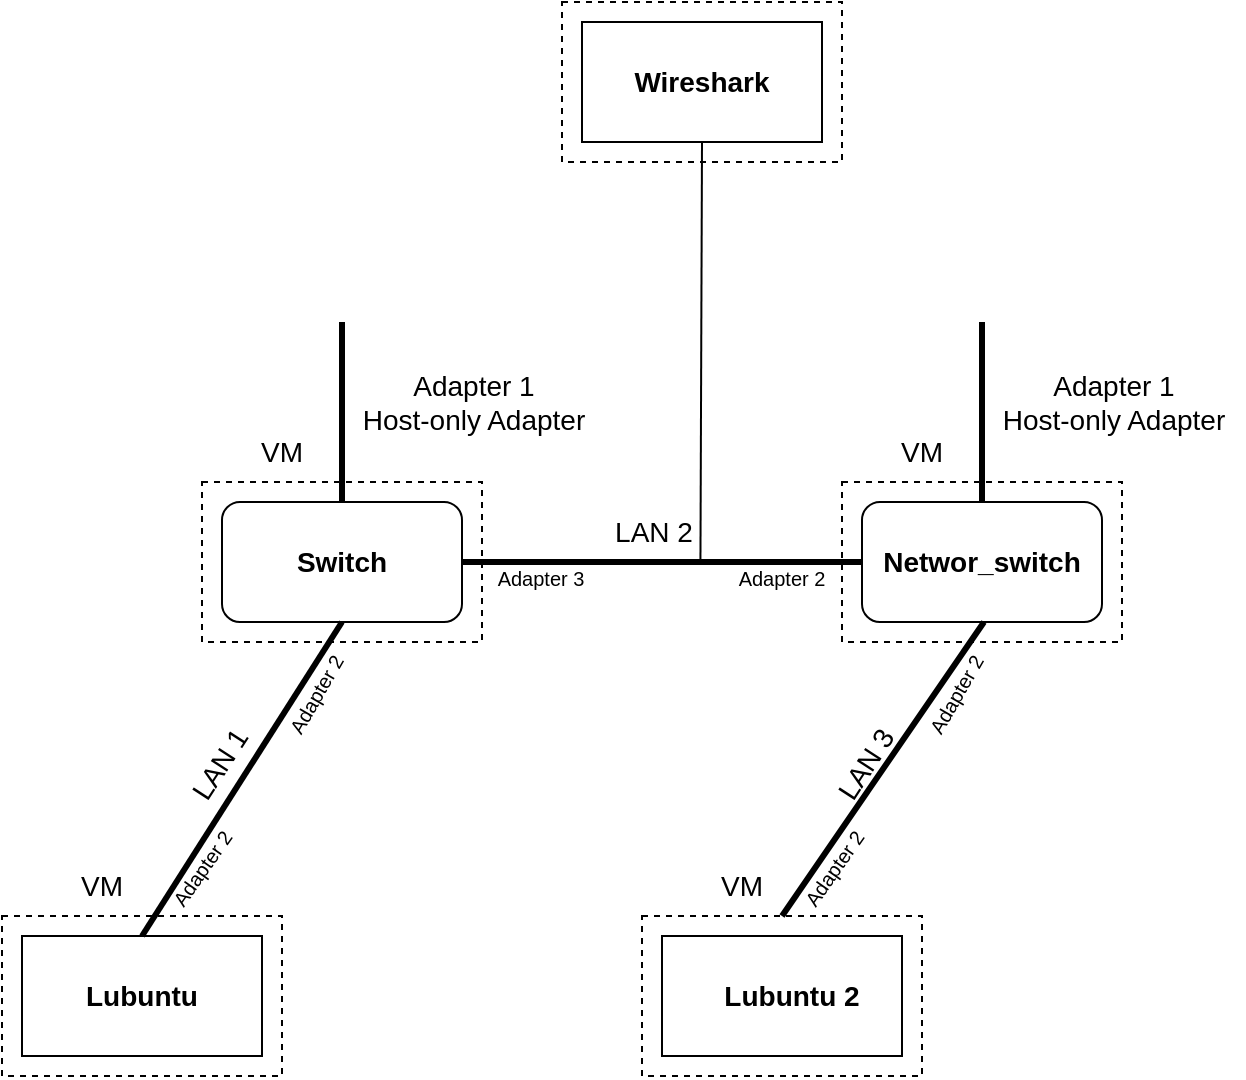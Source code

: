 <mxfile version="16.1.2" type="device"><diagram id="oQfB7H7aWfqC_zKqf1gH" name="Page-1"><mxGraphModel dx="580" dy="1597" grid="1" gridSize="10" guides="1" tooltips="1" connect="1" arrows="1" fold="1" page="1" pageScale="1" pageWidth="850" pageHeight="1100" background="none" math="0" shadow="0"><root><mxCell id="0"/><mxCell id="1" parent="0"/><mxCell id="_pY24csL3ueACLkDbCj0-32" value="" style="rounded=0;whiteSpace=wrap;html=1;fontSize=14;dashed=1;shadow=0;fillColor=none;" parent="1" vertex="1"><mxGeometry x="470" y="80" width="140" height="80" as="geometry"/></mxCell><mxCell id="_pY24csL3ueACLkDbCj0-13" value="" style="rounded=0;whiteSpace=wrap;html=1;fontSize=14;dashed=1;shadow=0;fillColor=none;" parent="1" vertex="1"><mxGeometry x="150" y="80" width="140" height="80" as="geometry"/></mxCell><mxCell id="OjtBJ_gKZUz4zTcagS9n-4" value="" style="rounded=0;whiteSpace=wrap;html=1;fontSize=14;dashed=1;shadow=0;fillColor=none;" vertex="1" parent="1"><mxGeometry x="330" y="-159.999" width="140" height="80" as="geometry"/></mxCell><mxCell id="_pY24csL3ueACLkDbCj0-14" value="" style="rounded=0;whiteSpace=wrap;html=1;fontSize=14;dashed=1;shadow=0;fillColor=none;" parent="1" vertex="1"><mxGeometry x="50" y="297" width="140" height="80" as="geometry"/></mxCell><mxCell id="_pY24csL3ueACLkDbCj0-1" value="" style="rounded=1;whiteSpace=wrap;html=1;" parent="1" vertex="1"><mxGeometry x="160" y="90" width="120" height="60" as="geometry"/></mxCell><mxCell id="_pY24csL3ueACLkDbCj0-2" value="" style="rounded=0;whiteSpace=wrap;html=1;" parent="1" vertex="1"><mxGeometry x="60" y="307" width="120" height="60" as="geometry"/></mxCell><mxCell id="_pY24csL3ueACLkDbCj0-3" value="" style="endArrow=none;html=1;rounded=0;entryX=0.5;entryY=1;entryDx=0;entryDy=0;strokeWidth=3;exitX=0.5;exitY=0;exitDx=0;exitDy=0;" parent="1" source="_pY24csL3ueACLkDbCj0-2" target="_pY24csL3ueACLkDbCj0-1" edge="1"><mxGeometry width="50" height="50" relative="1" as="geometry"><mxPoint x="210" y="200" as="sourcePoint"/><mxPoint x="240" y="170" as="targetPoint"/></mxGeometry></mxCell><mxCell id="_pY24csL3ueACLkDbCj0-7" value="" style="endArrow=none;html=1;rounded=0;entryX=0.5;entryY=0;entryDx=0;entryDy=0;strokeWidth=3;" parent="1" target="_pY24csL3ueACLkDbCj0-1" edge="1"><mxGeometry width="50" height="50" relative="1" as="geometry"><mxPoint x="220" as="sourcePoint"/><mxPoint x="240" y="170" as="targetPoint"/></mxGeometry></mxCell><mxCell id="_pY24csL3ueACLkDbCj0-8" value="&lt;font style=&quot;font-size: 14px&quot;&gt;Adapter 1&lt;br&gt;Host-only Adapter&lt;/font&gt;" style="text;html=1;strokeColor=none;fillColor=none;align=center;verticalAlign=middle;whiteSpace=wrap;rounded=0;" parent="1" vertex="1"><mxGeometry x="221" y="20" width="130" height="40" as="geometry"/></mxCell><mxCell id="_pY24csL3ueACLkDbCj0-9" value="&lt;span style=&quot;font-size: 10px&quot;&gt;Adapter 2&lt;/span&gt;" style="text;html=1;strokeColor=none;fillColor=none;align=center;verticalAlign=middle;whiteSpace=wrap;rounded=0;rotation=-60;" parent="1" vertex="1"><mxGeometry x="177" y="176" width="60" height="20" as="geometry"/></mxCell><mxCell id="_pY24csL3ueACLkDbCj0-10" value="&lt;b&gt;Switch&lt;/b&gt;" style="text;html=1;strokeColor=none;fillColor=none;align=center;verticalAlign=middle;whiteSpace=wrap;rounded=0;fontSize=14;" parent="1" vertex="1"><mxGeometry x="190" y="105" width="60" height="30" as="geometry"/></mxCell><mxCell id="_pY24csL3ueACLkDbCj0-11" value="&lt;font style=&quot;font-size: 10px&quot;&gt;Adapter 3&lt;/font&gt;" style="text;html=1;strokeColor=none;fillColor=none;align=center;verticalAlign=middle;whiteSpace=wrap;rounded=0;" parent="1" vertex="1"><mxGeometry x="290" y="118" width="59" height="20" as="geometry"/></mxCell><mxCell id="_pY24csL3ueACLkDbCj0-12" value="&lt;b&gt;Lubuntu&lt;/b&gt;" style="text;html=1;strokeColor=none;fillColor=none;align=center;verticalAlign=middle;whiteSpace=wrap;rounded=0;fontSize=14;" parent="1" vertex="1"><mxGeometry x="90" y="322" width="60" height="30" as="geometry"/></mxCell><mxCell id="_pY24csL3ueACLkDbCj0-15" value="VM" style="text;html=1;strokeColor=none;fillColor=none;align=center;verticalAlign=middle;whiteSpace=wrap;rounded=0;shadow=0;dashed=1;fontSize=14;" parent="1" vertex="1"><mxGeometry x="160" y="50" width="60" height="30" as="geometry"/></mxCell><mxCell id="_pY24csL3ueACLkDbCj0-16" value="VM" style="text;html=1;strokeColor=none;fillColor=none;align=center;verticalAlign=middle;whiteSpace=wrap;rounded=0;shadow=0;dashed=1;fontSize=14;" parent="1" vertex="1"><mxGeometry x="70" y="267" width="60" height="30" as="geometry"/></mxCell><mxCell id="_pY24csL3ueACLkDbCj0-25" value="" style="rounded=1;whiteSpace=wrap;html=1;" parent="1" vertex="1"><mxGeometry x="480" y="90" width="120" height="60" as="geometry"/></mxCell><mxCell id="_pY24csL3ueACLkDbCj0-26" value="" style="endArrow=none;html=1;rounded=0;entryX=0.5;entryY=1;entryDx=0;entryDy=0;strokeWidth=3;exitX=0.5;exitY=0;exitDx=0;exitDy=0;" parent="1" source="_pY24csL3ueACLkDbCj0-40" edge="1"><mxGeometry width="50" height="50" relative="1" as="geometry"><mxPoint x="541.0" y="220" as="sourcePoint"/><mxPoint x="541" y="150" as="targetPoint"/></mxGeometry></mxCell><mxCell id="_pY24csL3ueACLkDbCj0-27" value="" style="endArrow=none;html=1;rounded=0;exitX=0;exitY=0.5;exitDx=0;exitDy=0;strokeWidth=3;entryX=1;entryY=0.5;entryDx=0;entryDy=0;" parent="1" source="_pY24csL3ueACLkDbCj0-25" target="_pY24csL3ueACLkDbCj0-1" edge="1"><mxGeometry width="50" height="50" relative="1" as="geometry"><mxPoint x="510" y="220" as="sourcePoint"/><mxPoint x="360" y="120" as="targetPoint"/></mxGeometry></mxCell><mxCell id="_pY24csL3ueACLkDbCj0-28" value="&lt;font style=&quot;font-size: 14px&quot;&gt;Adapter 1&lt;br&gt;Host-only Adapter&lt;/font&gt;" style="text;html=1;strokeColor=none;fillColor=none;align=center;verticalAlign=middle;whiteSpace=wrap;rounded=0;" parent="1" vertex="1"><mxGeometry x="541" y="20" width="130" height="40" as="geometry"/></mxCell><mxCell id="_pY24csL3ueACLkDbCj0-29" value="&lt;font style=&quot;font-size: 10px&quot;&gt;Adapter 2&lt;/font&gt;" style="text;html=1;strokeColor=none;fillColor=none;align=center;verticalAlign=middle;whiteSpace=wrap;rounded=0;" parent="1" vertex="1"><mxGeometry x="400" y="118" width="80" height="20" as="geometry"/></mxCell><mxCell id="_pY24csL3ueACLkDbCj0-30" value="&lt;b&gt;Networ_switch&lt;/b&gt;" style="text;html=1;strokeColor=none;fillColor=none;align=center;verticalAlign=middle;whiteSpace=wrap;rounded=0;fontSize=14;" parent="1" vertex="1"><mxGeometry x="510" y="105" width="60" height="30" as="geometry"/></mxCell><mxCell id="_pY24csL3ueACLkDbCj0-33" value="VM" style="text;html=1;strokeColor=none;fillColor=none;align=center;verticalAlign=middle;whiteSpace=wrap;rounded=0;shadow=0;dashed=1;fontSize=14;" parent="1" vertex="1"><mxGeometry x="480" y="50" width="60" height="30" as="geometry"/></mxCell><mxCell id="_pY24csL3ueACLkDbCj0-34" value="" style="endArrow=none;html=1;rounded=0;fontSize=14;entryX=0.5;entryY=0;entryDx=0;entryDy=0;strokeWidth=3;" parent="1" target="_pY24csL3ueACLkDbCj0-25" edge="1"><mxGeometry width="50" height="50" relative="1" as="geometry"><mxPoint x="540" as="sourcePoint"/><mxPoint x="650" y="-20" as="targetPoint"/></mxGeometry></mxCell><mxCell id="_pY24csL3ueACLkDbCj0-35" value="LAN 2" style="text;html=1;strokeColor=none;fillColor=none;align=center;verticalAlign=middle;whiteSpace=wrap;rounded=0;shadow=0;dashed=1;fontSize=14;" parent="1" vertex="1"><mxGeometry x="346" y="90" width="60" height="30" as="geometry"/></mxCell><mxCell id="_pY24csL3ueACLkDbCj0-37" value="&lt;span style=&quot;font-size: 10px&quot;&gt;Adapter 2&lt;/span&gt;" style="text;html=1;strokeColor=none;fillColor=none;align=center;verticalAlign=middle;whiteSpace=wrap;rounded=0;rotation=-55;" parent="1" vertex="1"><mxGeometry x="120" y="264" width="60" height="18" as="geometry"/></mxCell><mxCell id="_pY24csL3ueACLkDbCj0-39" value="LAN 1" style="text;html=1;strokeColor=none;fillColor=none;align=center;verticalAlign=middle;whiteSpace=wrap;rounded=0;shadow=0;dashed=1;fontSize=14;rotation=-57;" parent="1" vertex="1"><mxGeometry x="129" y="206" width="60" height="30" as="geometry"/></mxCell><mxCell id="_pY24csL3ueACLkDbCj0-40" value="" style="rounded=0;whiteSpace=wrap;html=1;fontSize=14;dashed=1;shadow=0;fillColor=none;" parent="1" vertex="1"><mxGeometry x="370" y="297.001" width="140" height="80" as="geometry"/></mxCell><mxCell id="_pY24csL3ueACLkDbCj0-41" value="" style="rounded=0;whiteSpace=wrap;html=1;" parent="1" vertex="1"><mxGeometry x="380" y="307.001" width="120" height="60" as="geometry"/></mxCell><mxCell id="_pY24csL3ueACLkDbCj0-42" value="&lt;span style=&quot;font-size: 10px&quot;&gt;Adapter 2&lt;/span&gt;" style="text;html=1;strokeColor=none;fillColor=none;align=center;verticalAlign=middle;whiteSpace=wrap;rounded=0;rotation=-60;" parent="1" vertex="1"><mxGeometry x="497" y="176.001" width="60" height="20" as="geometry"/></mxCell><mxCell id="_pY24csL3ueACLkDbCj0-43" value="&lt;b&gt;Lubuntu 2&lt;/b&gt;" style="text;html=1;strokeColor=none;fillColor=none;align=center;verticalAlign=middle;whiteSpace=wrap;rounded=0;fontSize=14;" parent="1" vertex="1"><mxGeometry x="410" y="322" width="70" height="30" as="geometry"/></mxCell><mxCell id="_pY24csL3ueACLkDbCj0-44" value="VM" style="text;html=1;strokeColor=none;fillColor=none;align=center;verticalAlign=middle;whiteSpace=wrap;rounded=0;shadow=0;dashed=1;fontSize=14;" parent="1" vertex="1"><mxGeometry x="390" y="267.001" width="60" height="30" as="geometry"/></mxCell><mxCell id="_pY24csL3ueACLkDbCj0-45" value="&lt;span style=&quot;font-size: 10px&quot;&gt;Adapter 2&lt;/span&gt;" style="text;html=1;strokeColor=none;fillColor=none;align=center;verticalAlign=middle;whiteSpace=wrap;rounded=0;rotation=-55;" parent="1" vertex="1"><mxGeometry x="436" y="264.001" width="60" height="18" as="geometry"/></mxCell><mxCell id="_pY24csL3ueACLkDbCj0-46" value="LAN 3" style="text;html=1;strokeColor=none;fillColor=none;align=center;verticalAlign=middle;whiteSpace=wrap;rounded=0;shadow=0;dashed=1;fontSize=14;rotation=-57;" parent="1" vertex="1"><mxGeometry x="452" y="206.001" width="60" height="30" as="geometry"/></mxCell><mxCell id="OjtBJ_gKZUz4zTcagS9n-2" value="&lt;span style=&quot;color: rgba(0 , 0 , 0 , 0) ; font-family: monospace ; font-size: 0px&quot;&gt;%3CmxGraphModel%3E%3Croot%3E%3CmxCell%20id%3D%220%22%2F%3E%3CmxCell%20id%3D%221%22%20parent%3D%220%22%2F%3E%3CmxCell%20id%3D%222%22%20value%3D%22%26lt%3Bb%26gt%3BLubuntu%202%26lt%3B%2Fb%26gt%3B%22%20style%3D%22text%3Bhtml%3D1%3BstrokeColor%3Dnone%3BfillColor%3Dnone%3Balign%3Dcenter%3BverticalAlign%3Dmiddle%3BwhiteSpace%3Dwrap%3Brounded%3D0%3BfontSize%3D14%3B%22%20vertex%3D%221%22%20parent%3D%221%22%3E%3CmxGeometry%20x%3D%22410%22%20y%3D%22322%22%20width%3D%2270%22%20height%3D%2230%22%20as%3D%22geometry%22%2F%3E%3C%2FmxCell%3E%3C%2Froot%3E%3C%2FmxGraphModel%3E&lt;/span&gt;&lt;span style=&quot;color: rgba(0 , 0 , 0 , 0) ; font-family: monospace ; font-size: 0px&quot;&gt;%3CmxGraphModel%3E%3Croot%3E%3CmxCell%20id%3D%220%22%2F%3E%3CmxCell%20id%3D%221%22%20parent%3D%220%22%2F%3E%3CmxCell%20id%3D%222%22%20value%3D%22%26lt%3Bb%26gt%3BLubuntu%202%26lt%3B%2Fb%26gt%3B%22%20style%3D%22text%3Bhtml%3D1%3BstrokeColor%3Dnone%3BfillColor%3Dnone%3Balign%3Dcenter%3BverticalAlign%3Dmiddle%3BwhiteSpace%3Dwrap%3Brounded%3D0%3BfontSize%3D14%3B%22%20vertex%3D%221%22%20parent%3D%221%22%3E%3CmxGeometry%20x%3D%22410%22%20y%3D%22322%22%20width%3D%2270%22%20height%3D%2230%22%20as%3D%22geometry%22%2F%3E%3C%2FmxCell%3E%3C%2Froot%3E%3C%2FmxGraphModel%3E&lt;/span&gt;" style="rounded=0;whiteSpace=wrap;html=1;" vertex="1" parent="1"><mxGeometry x="340" y="-149.999" width="120" height="60" as="geometry"/></mxCell><mxCell id="OjtBJ_gKZUz4zTcagS9n-3" value="&lt;b&gt;Wireshark&lt;/b&gt;" style="text;html=1;strokeColor=none;fillColor=none;align=center;verticalAlign=middle;whiteSpace=wrap;rounded=0;fontSize=14;" vertex="1" parent="1"><mxGeometry x="365" y="-135" width="70" height="30" as="geometry"/></mxCell><mxCell id="OjtBJ_gKZUz4zTcagS9n-5" value="" style="endArrow=none;html=1;rounded=0;entryX=0.5;entryY=1;entryDx=0;entryDy=0;exitX=0.887;exitY=1.027;exitDx=0;exitDy=0;exitPerimeter=0;" edge="1" parent="1" source="_pY24csL3ueACLkDbCj0-35" target="OjtBJ_gKZUz4zTcagS9n-2"><mxGeometry width="50" height="50" relative="1" as="geometry"><mxPoint x="340" y="50" as="sourcePoint"/><mxPoint x="390" as="targetPoint"/></mxGeometry></mxCell></root></mxGraphModel></diagram></mxfile>